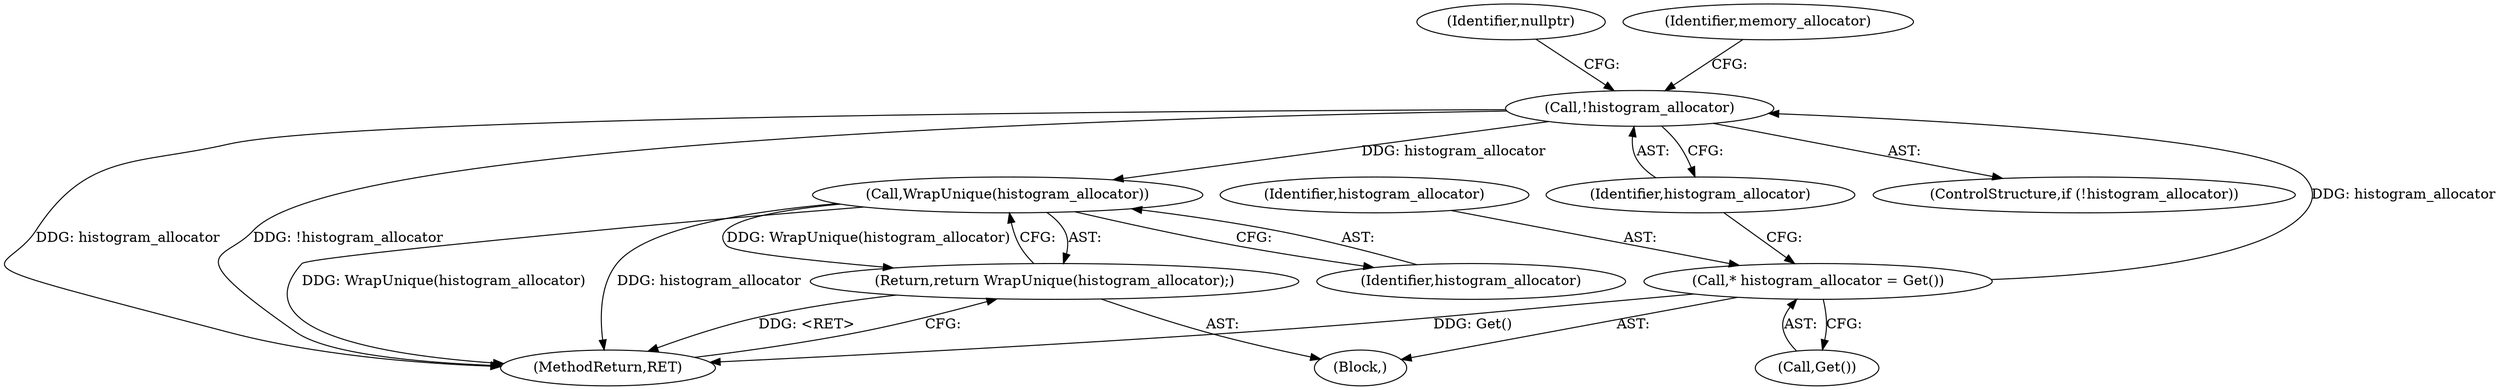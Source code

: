 digraph "0_Chrome_3f38b2253b19f9f9595f79fb92bfb5077e7b1959_5@API" {
"1000107" [label="(Call,!histogram_allocator)"];
"1000103" [label="(Call,* histogram_allocator = Get())"];
"1000132" [label="(Call,WrapUnique(histogram_allocator))"];
"1000131" [label="(Return,return WrapUnique(histogram_allocator);)"];
"1000131" [label="(Return,return WrapUnique(histogram_allocator);)"];
"1000133" [label="(Identifier,histogram_allocator)"];
"1000103" [label="(Call,* histogram_allocator = Get())"];
"1000134" [label="(MethodReturn,RET)"];
"1000110" [label="(Identifier,nullptr)"];
"1000132" [label="(Call,WrapUnique(histogram_allocator))"];
"1000101" [label="(Block,)"];
"1000105" [label="(Call,Get())"];
"1000113" [label="(Identifier,memory_allocator)"];
"1000108" [label="(Identifier,histogram_allocator)"];
"1000106" [label="(ControlStructure,if (!histogram_allocator))"];
"1000104" [label="(Identifier,histogram_allocator)"];
"1000107" [label="(Call,!histogram_allocator)"];
"1000107" -> "1000106"  [label="AST: "];
"1000107" -> "1000108"  [label="CFG: "];
"1000108" -> "1000107"  [label="AST: "];
"1000110" -> "1000107"  [label="CFG: "];
"1000113" -> "1000107"  [label="CFG: "];
"1000107" -> "1000134"  [label="DDG: histogram_allocator"];
"1000107" -> "1000134"  [label="DDG: !histogram_allocator"];
"1000103" -> "1000107"  [label="DDG: histogram_allocator"];
"1000107" -> "1000132"  [label="DDG: histogram_allocator"];
"1000103" -> "1000101"  [label="AST: "];
"1000103" -> "1000105"  [label="CFG: "];
"1000104" -> "1000103"  [label="AST: "];
"1000105" -> "1000103"  [label="AST: "];
"1000108" -> "1000103"  [label="CFG: "];
"1000103" -> "1000134"  [label="DDG: Get()"];
"1000132" -> "1000131"  [label="AST: "];
"1000132" -> "1000133"  [label="CFG: "];
"1000133" -> "1000132"  [label="AST: "];
"1000131" -> "1000132"  [label="CFG: "];
"1000132" -> "1000134"  [label="DDG: WrapUnique(histogram_allocator)"];
"1000132" -> "1000134"  [label="DDG: histogram_allocator"];
"1000132" -> "1000131"  [label="DDG: WrapUnique(histogram_allocator)"];
"1000131" -> "1000101"  [label="AST: "];
"1000134" -> "1000131"  [label="CFG: "];
"1000131" -> "1000134"  [label="DDG: <RET>"];
}
